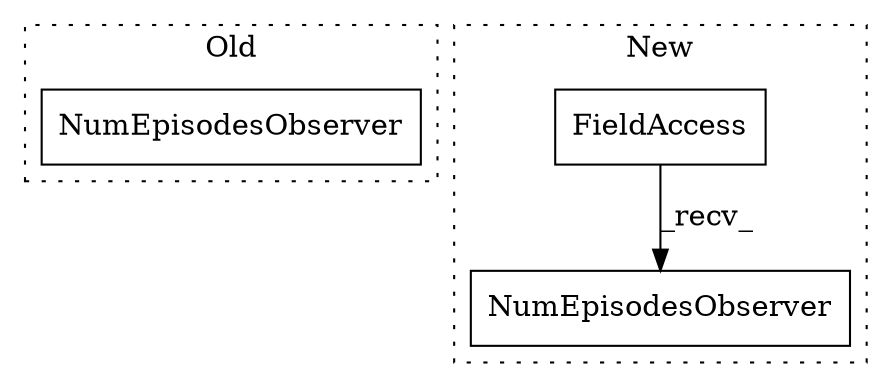 digraph G {
subgraph cluster0 {
1 [label="NumEpisodesObserver" a="32" s="5567" l="21" shape="box"];
label = "Old";
style="dotted";
}
subgraph cluster1 {
2 [label="NumEpisodesObserver" a="32" s="3503" l="21" shape="box"];
3 [label="FieldAccess" a="22" s="3474" l="9" shape="box"];
label = "New";
style="dotted";
}
3 -> 2 [label="_recv_"];
}